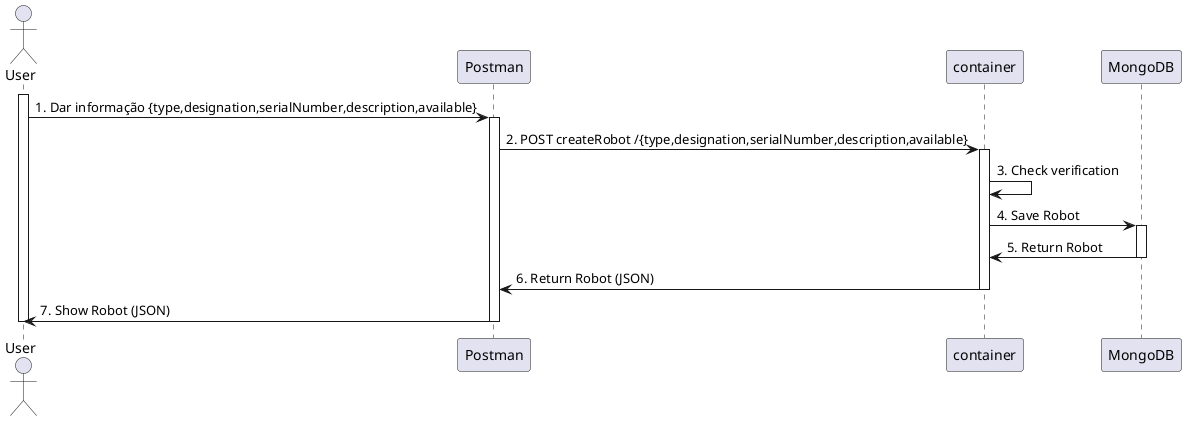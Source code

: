 @startuml
'http://plantuml.com/skinparam.html

actor User
participant Postman as "Postman"
participant System as "container"
participant MongoDB as "MongoDB"

activate User
User -> Postman :1. Dar informação {type,designation,serialNumber,description,available}
activate Postman
Postman -> System :2. POST createRobot /{type,designation,serialNumber,description,available}
activate System
System -> System :3. Check verification

System -> MongoDB :4. Save Robot
activate MongoDB
MongoDB -> System :5. Return Robot
deactivate MongoDB
System -> Postman :6. Return Robot (JSON)
deactivate System
Postman -> User :7. Show Robot (JSON)
deactivate Postman
deactivate User


@enduml
```